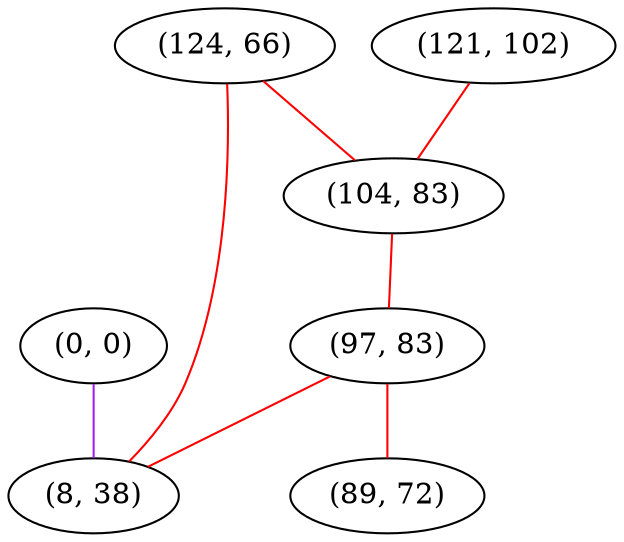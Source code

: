 graph "" {
"(0, 0)";
"(121, 102)";
"(124, 66)";
"(104, 83)";
"(97, 83)";
"(8, 38)";
"(89, 72)";
"(0, 0)" -- "(8, 38)"  [color=purple, key=0, weight=4];
"(121, 102)" -- "(104, 83)"  [color=red, key=0, weight=1];
"(124, 66)" -- "(8, 38)"  [color=red, key=0, weight=1];
"(124, 66)" -- "(104, 83)"  [color=red, key=0, weight=1];
"(104, 83)" -- "(97, 83)"  [color=red, key=0, weight=1];
"(97, 83)" -- "(8, 38)"  [color=red, key=0, weight=1];
"(97, 83)" -- "(89, 72)"  [color=red, key=0, weight=1];
}
